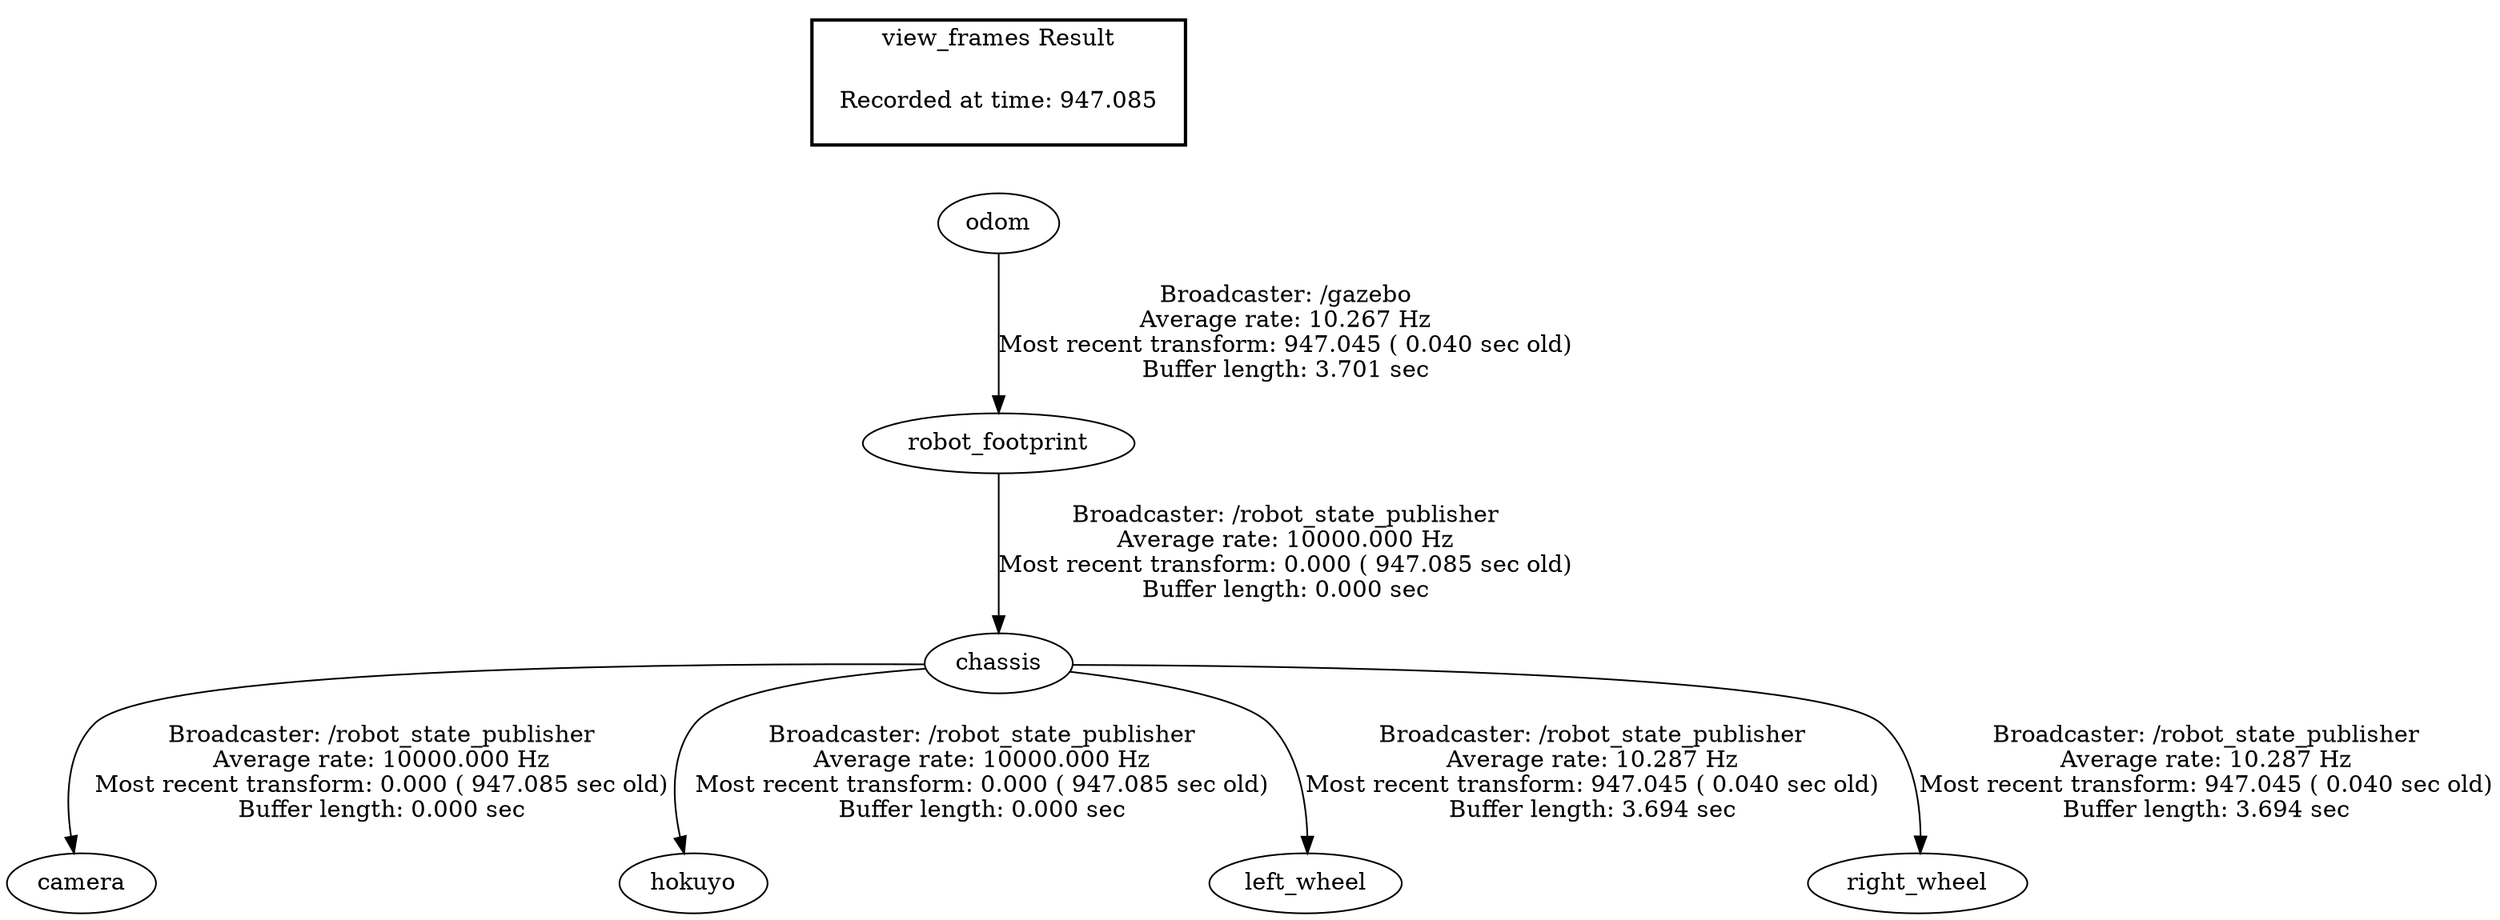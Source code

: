 digraph G {
"chassis" -> "camera"[label="Broadcaster: /robot_state_publisher\nAverage rate: 10000.000 Hz\nMost recent transform: 0.000 ( 947.085 sec old)\nBuffer length: 0.000 sec\n"];
"robot_footprint" -> "chassis"[label="Broadcaster: /robot_state_publisher\nAverage rate: 10000.000 Hz\nMost recent transform: 0.000 ( 947.085 sec old)\nBuffer length: 0.000 sec\n"];
"chassis" -> "hokuyo"[label="Broadcaster: /robot_state_publisher\nAverage rate: 10000.000 Hz\nMost recent transform: 0.000 ( 947.085 sec old)\nBuffer length: 0.000 sec\n"];
"odom" -> "robot_footprint"[label="Broadcaster: /gazebo\nAverage rate: 10.267 Hz\nMost recent transform: 947.045 ( 0.040 sec old)\nBuffer length: 3.701 sec\n"];
"chassis" -> "left_wheel"[label="Broadcaster: /robot_state_publisher\nAverage rate: 10.287 Hz\nMost recent transform: 947.045 ( 0.040 sec old)\nBuffer length: 3.694 sec\n"];
"chassis" -> "right_wheel"[label="Broadcaster: /robot_state_publisher\nAverage rate: 10.287 Hz\nMost recent transform: 947.045 ( 0.040 sec old)\nBuffer length: 3.694 sec\n"];
edge [style=invis];
 subgraph cluster_legend { style=bold; color=black; label ="view_frames Result";
"Recorded at time: 947.085"[ shape=plaintext ] ;
 }->"odom";
}